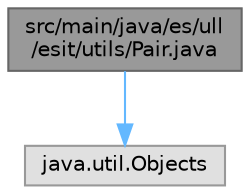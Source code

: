 digraph "src/main/java/es/ull/esit/utils/Pair.java"
{
 // LATEX_PDF_SIZE
  bgcolor="transparent";
  edge [fontname=Helvetica,fontsize=10,labelfontname=Helvetica,labelfontsize=10];
  node [fontname=Helvetica,fontsize=10,shape=box,height=0.2,width=0.4];
  Node1 [id="Node000001",label="src/main/java/es/ull\l/esit/utils/Pair.java",height=0.2,width=0.4,color="gray40", fillcolor="grey60", style="filled", fontcolor="black",tooltip=" "];
  Node1 -> Node2 [id="edge2_Node000001_Node000002",color="steelblue1",style="solid",tooltip=" "];
  Node2 [id="Node000002",label="java.util.Objects",height=0.2,width=0.4,color="grey60", fillcolor="#E0E0E0", style="filled",tooltip=" "];
}
